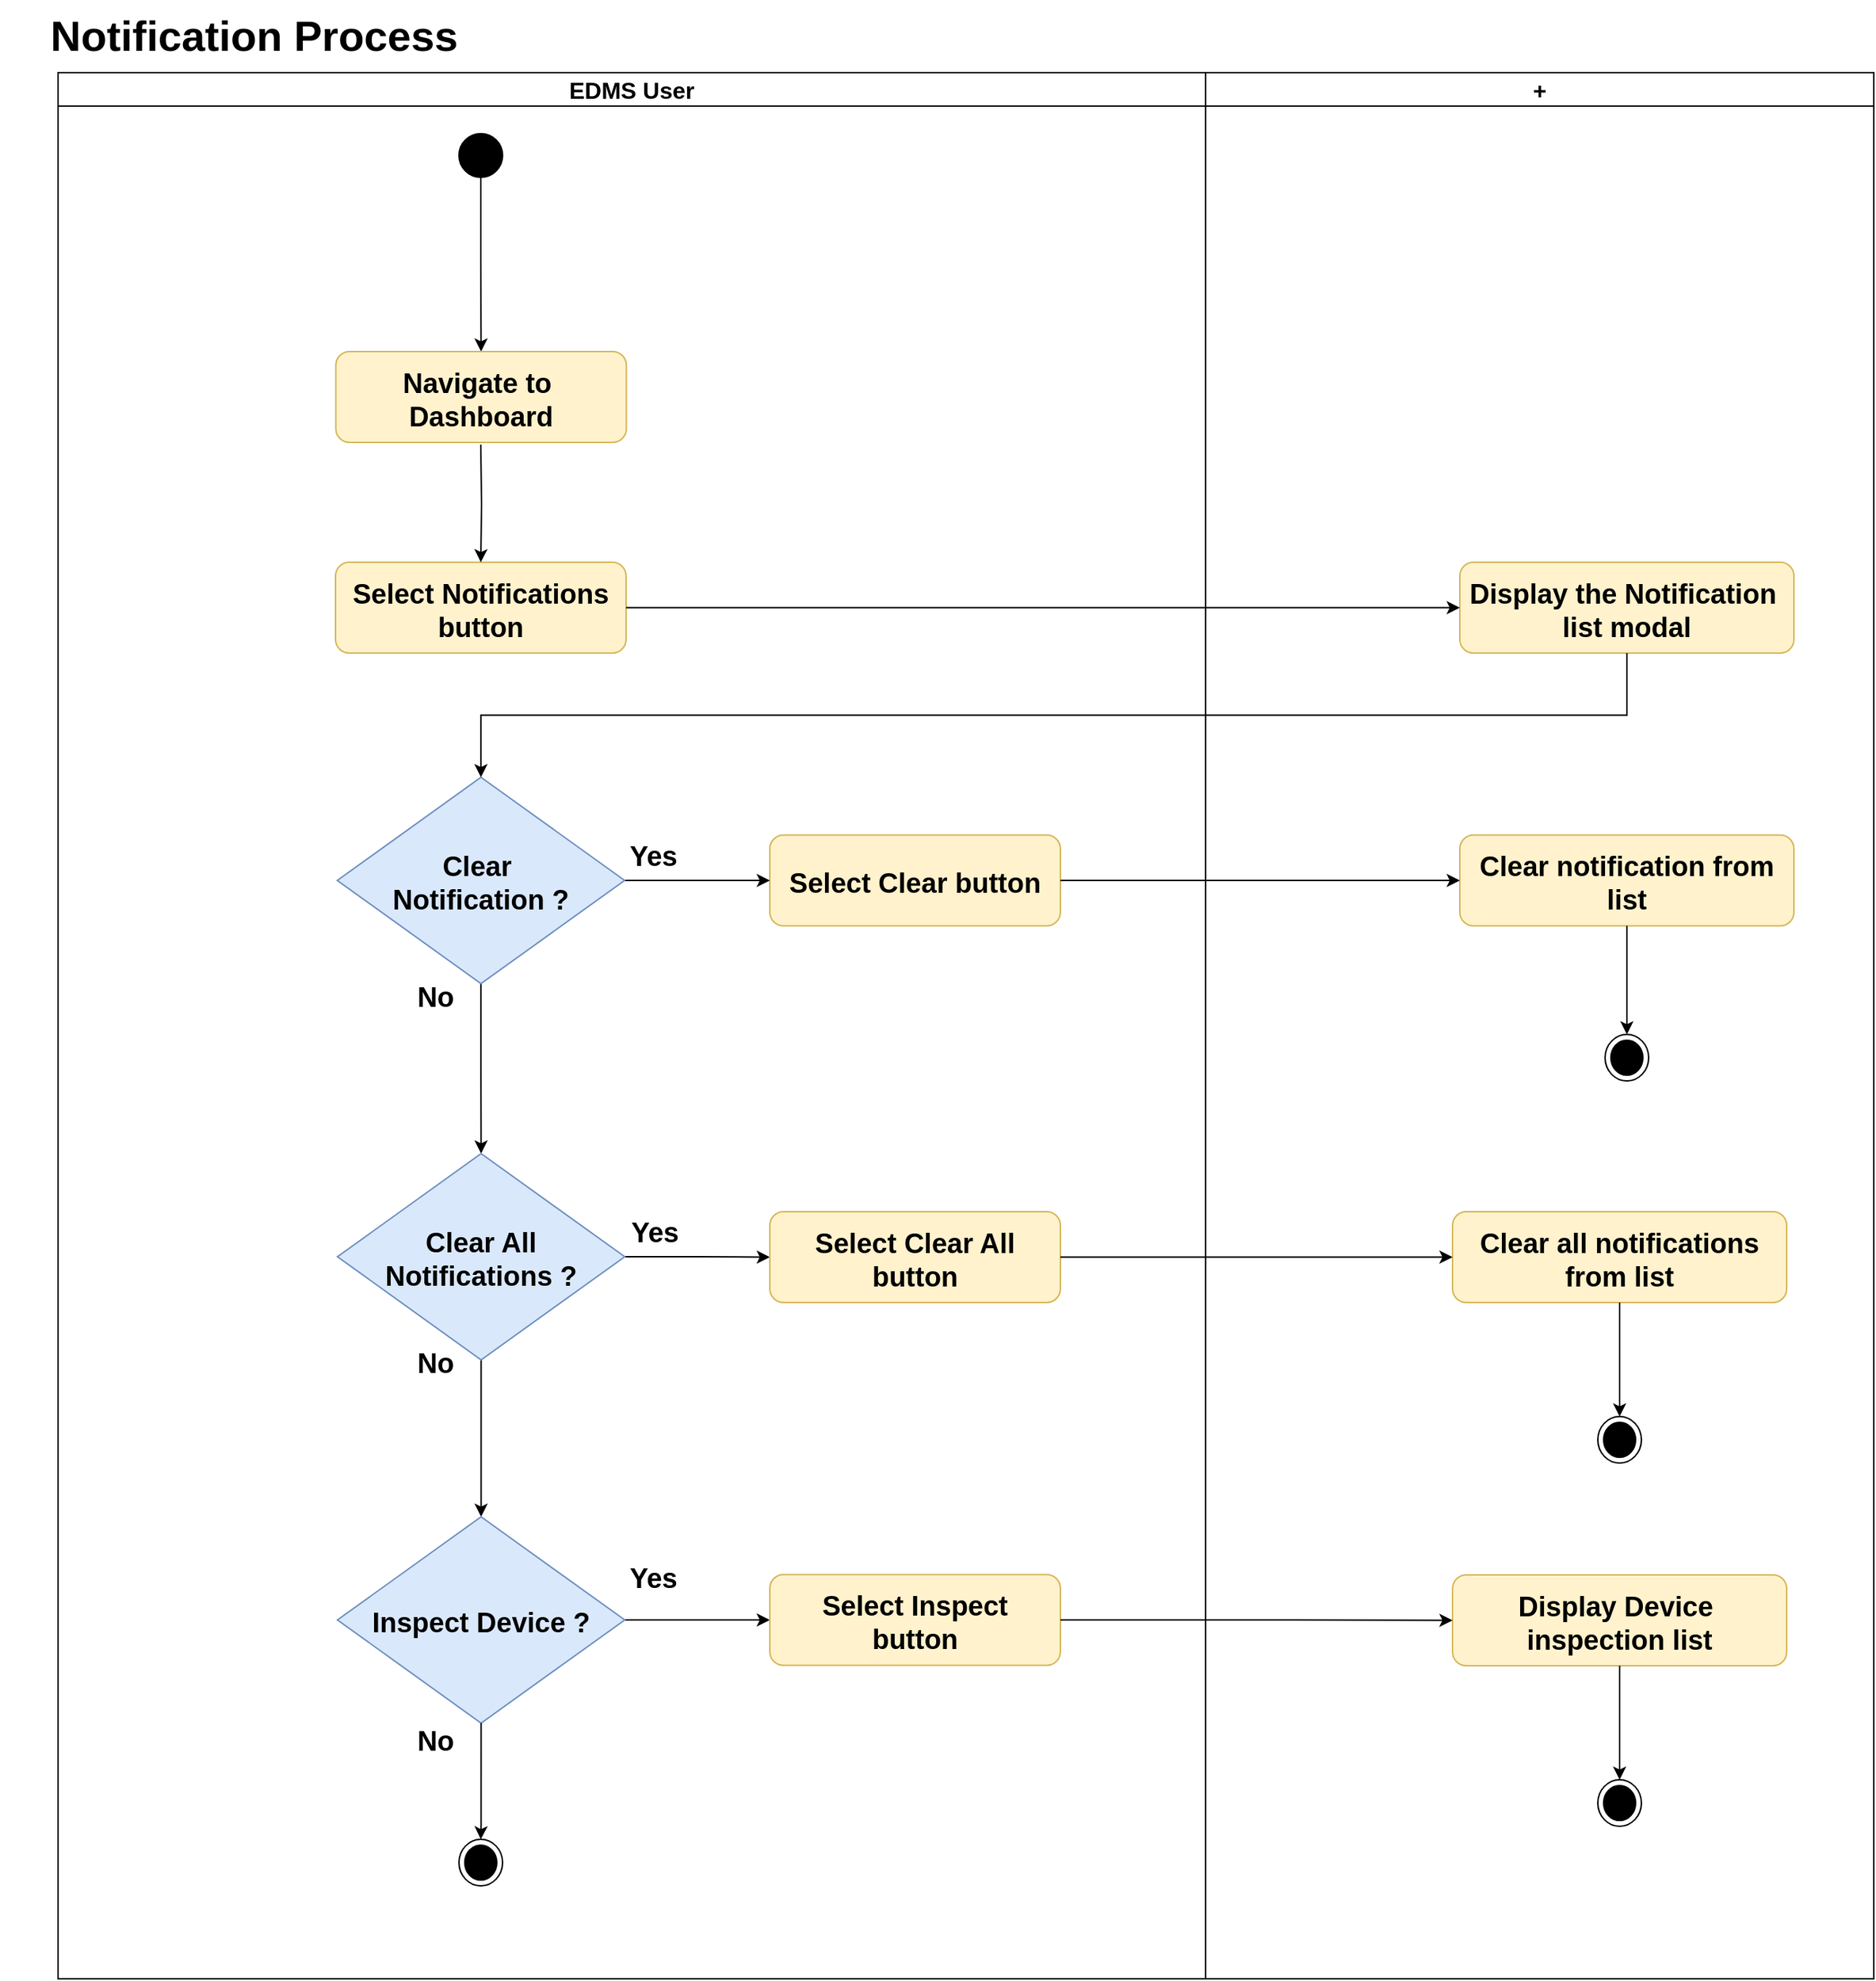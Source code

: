 <mxfile version="24.7.8">
  <diagram name="manage_notifications" id="_SZg6cWZzz3fK5TqtbBA">
    <mxGraphModel dx="3903" dy="1793" grid="1" gridSize="10" guides="1" tooltips="1" connect="1" arrows="1" fold="1" page="1" pageScale="1" pageWidth="850" pageHeight="1100" math="0" shadow="0">
      <root>
        <mxCell id="0" />
        <mxCell id="1" parent="0" />
        <mxCell id="fGhYms-gsFUqHHK-8VPa-1" value="EDMS User" style="swimlane;whiteSpace=wrap;fontSize=16;fontStyle=1" vertex="1" parent="1">
          <mxGeometry x="-220" y="128" width="790" height="1312" as="geometry" />
        </mxCell>
        <mxCell id="fGhYms-gsFUqHHK-8VPa-2" value="Select Notifications&#xa;button" style="rounded=1;fontSize=19;fillColor=#fff2cc;strokeColor=#d6b656;fontStyle=1" vertex="1" parent="fGhYms-gsFUqHHK-8VPa-1">
          <mxGeometry x="191" y="337" width="200" height="62.5" as="geometry" />
        </mxCell>
        <mxCell id="fGhYms-gsFUqHHK-8VPa-3" style="edgeStyle=orthogonalEdgeStyle;rounded=0;orthogonalLoop=1;jettySize=auto;html=1;exitX=0.5;exitY=1;exitDx=0;exitDy=0;entryX=0.5;entryY=0;entryDx=0;entryDy=0;fontStyle=1" edge="1" parent="fGhYms-gsFUqHHK-8VPa-1" target="fGhYms-gsFUqHHK-8VPa-2">
          <mxGeometry relative="1" as="geometry">
            <mxPoint x="290.99" y="256" as="sourcePoint" />
          </mxGeometry>
        </mxCell>
        <mxCell id="fGhYms-gsFUqHHK-8VPa-4" style="edgeStyle=orthogonalEdgeStyle;rounded=0;orthogonalLoop=1;jettySize=auto;html=1;exitX=0.5;exitY=1;exitDx=0;exitDy=0;" edge="1" parent="fGhYms-gsFUqHHK-8VPa-1" source="fGhYms-gsFUqHHK-8VPa-5" target="fGhYms-gsFUqHHK-8VPa-18">
          <mxGeometry relative="1" as="geometry" />
        </mxCell>
        <mxCell id="fGhYms-gsFUqHHK-8VPa-5" value="" style="ellipse;fillColor=strokeColor;html=1;fontStyle=1" vertex="1" parent="fGhYms-gsFUqHHK-8VPa-1">
          <mxGeometry x="275.99" y="42" width="30" height="30" as="geometry" />
        </mxCell>
        <mxCell id="fGhYms-gsFUqHHK-8VPa-6" style="edgeStyle=orthogonalEdgeStyle;rounded=0;orthogonalLoop=1;jettySize=auto;html=1;entryX=0.5;entryY=0;entryDx=0;entryDy=0;fontStyle=1;exitX=0.5;exitY=1;exitDx=0;exitDy=0;" edge="1" parent="fGhYms-gsFUqHHK-8VPa-1" source="fGhYms-gsFUqHHK-8VPa-15" target="fGhYms-gsFUqHHK-8VPa-42">
          <mxGeometry relative="1" as="geometry">
            <mxPoint x="150" y="690" as="targetPoint" />
            <mxPoint x="170" y="709" as="sourcePoint" />
          </mxGeometry>
        </mxCell>
        <mxCell id="fGhYms-gsFUqHHK-8VPa-8" value="Select Clear button" style="rounded=1;fontSize=19;fillColor=#fff2cc;strokeColor=#d6b656;fontStyle=1" vertex="1" parent="fGhYms-gsFUqHHK-8VPa-1">
          <mxGeometry x="490" y="524.75" width="200" height="62.5" as="geometry" />
        </mxCell>
        <mxCell id="fGhYms-gsFUqHHK-8VPa-14" style="edgeStyle=orthogonalEdgeStyle;rounded=0;orthogonalLoop=1;jettySize=auto;html=1;exitX=1;exitY=0.5;exitDx=0;exitDy=0;" edge="1" parent="fGhYms-gsFUqHHK-8VPa-1" source="fGhYms-gsFUqHHK-8VPa-15" target="fGhYms-gsFUqHHK-8VPa-8">
          <mxGeometry relative="1" as="geometry" />
        </mxCell>
        <mxCell id="fGhYms-gsFUqHHK-8VPa-15" value="Clear &#xa;Notification ?" style="rhombus;fontSize=19;fillColor=#dae8fc;strokeColor=#6c8ebf;fontStyle=1" vertex="1" parent="fGhYms-gsFUqHHK-8VPa-1">
          <mxGeometry x="192.21" y="485" width="197.79" height="142" as="geometry" />
        </mxCell>
        <mxCell id="fGhYms-gsFUqHHK-8VPa-17" value="&lt;span style=&quot;font-size: 19px;&quot;&gt;Yes&lt;/span&gt;" style="text;html=1;align=center;verticalAlign=middle;whiteSpace=wrap;rounded=0;fontStyle=1" vertex="1" parent="fGhYms-gsFUqHHK-8VPa-1">
          <mxGeometry x="380" y="524.75" width="60" height="30" as="geometry" />
        </mxCell>
        <mxCell id="fGhYms-gsFUqHHK-8VPa-18" value="Navigate to &#xa;Dashboard" style="rounded=1;fontSize=19;fillColor=#fff2cc;strokeColor=#d6b656;fontStyle=1" vertex="1" parent="fGhYms-gsFUqHHK-8VPa-1">
          <mxGeometry x="191.21" y="192" width="200" height="62.5" as="geometry" />
        </mxCell>
        <mxCell id="fGhYms-gsFUqHHK-8VPa-44" style="edgeStyle=orthogonalEdgeStyle;rounded=0;orthogonalLoop=1;jettySize=auto;html=1;exitX=1;exitY=0.5;exitDx=0;exitDy=0;entryX=0;entryY=0.5;entryDx=0;entryDy=0;" edge="1" parent="fGhYms-gsFUqHHK-8VPa-1" source="fGhYms-gsFUqHHK-8VPa-42" target="fGhYms-gsFUqHHK-8VPa-45">
          <mxGeometry relative="1" as="geometry">
            <mxPoint x="360" y="624" as="targetPoint" />
          </mxGeometry>
        </mxCell>
        <mxCell id="fGhYms-gsFUqHHK-8VPa-61" style="edgeStyle=orthogonalEdgeStyle;rounded=0;orthogonalLoop=1;jettySize=auto;html=1;exitX=0.5;exitY=1;exitDx=0;exitDy=0;entryX=0.5;entryY=0;entryDx=0;entryDy=0;" edge="1" parent="fGhYms-gsFUqHHK-8VPa-1" source="fGhYms-gsFUqHHK-8VPa-42" target="fGhYms-gsFUqHHK-8VPa-57">
          <mxGeometry relative="1" as="geometry" />
        </mxCell>
        <mxCell id="fGhYms-gsFUqHHK-8VPa-42" value="Clear All&#xa;Notifications ?" style="rhombus;fontSize=19;fillColor=#dae8fc;strokeColor=#6c8ebf;fontStyle=1" vertex="1" parent="fGhYms-gsFUqHHK-8VPa-1">
          <mxGeometry x="192.32" y="744" width="197.79" height="142" as="geometry" />
        </mxCell>
        <mxCell id="fGhYms-gsFUqHHK-8VPa-43" value="&lt;span style=&quot;font-size: 19px;&quot;&gt;No&lt;/span&gt;" style="text;html=1;align=center;verticalAlign=middle;whiteSpace=wrap;rounded=0;fontStyle=1" vertex="1" parent="fGhYms-gsFUqHHK-8VPa-1">
          <mxGeometry x="230" y="622" width="60" height="30" as="geometry" />
        </mxCell>
        <mxCell id="fGhYms-gsFUqHHK-8VPa-45" value="Select Clear All&#xa;button" style="rounded=1;fontSize=19;fillColor=#fff2cc;strokeColor=#d6b656;fontStyle=1" vertex="1" parent="fGhYms-gsFUqHHK-8VPa-1">
          <mxGeometry x="490" y="784" width="200" height="62.5" as="geometry" />
        </mxCell>
        <mxCell id="fGhYms-gsFUqHHK-8VPa-50" value="&lt;span style=&quot;font-size: 19px;&quot;&gt;Yes&lt;/span&gt;" style="text;html=1;align=center;verticalAlign=middle;whiteSpace=wrap;rounded=0;fontStyle=1" vertex="1" parent="fGhYms-gsFUqHHK-8VPa-1">
          <mxGeometry x="381" y="784" width="60" height="30" as="geometry" />
        </mxCell>
        <mxCell id="fGhYms-gsFUqHHK-8VPa-73" style="edgeStyle=orthogonalEdgeStyle;rounded=0;orthogonalLoop=1;jettySize=auto;html=1;exitX=1;exitY=0.5;exitDx=0;exitDy=0;entryX=0;entryY=0.5;entryDx=0;entryDy=0;" edge="1" parent="fGhYms-gsFUqHHK-8VPa-1" source="fGhYms-gsFUqHHK-8VPa-57" target="fGhYms-gsFUqHHK-8VPa-72">
          <mxGeometry relative="1" as="geometry" />
        </mxCell>
        <mxCell id="fGhYms-gsFUqHHK-8VPa-57" value="Inspect Device ?" style="rhombus;fontSize=19;fillColor=#dae8fc;strokeColor=#6c8ebf;fontStyle=1" vertex="1" parent="fGhYms-gsFUqHHK-8VPa-1">
          <mxGeometry x="192.32" y="994" width="197.79" height="142" as="geometry" />
        </mxCell>
        <mxCell id="fGhYms-gsFUqHHK-8VPa-62" value="&lt;span style=&quot;font-size: 19px;&quot;&gt;No&lt;/span&gt;" style="text;html=1;align=center;verticalAlign=middle;whiteSpace=wrap;rounded=0;fontStyle=1" vertex="1" parent="fGhYms-gsFUqHHK-8VPa-1">
          <mxGeometry x="230" y="874" width="60" height="30" as="geometry" />
        </mxCell>
        <mxCell id="fGhYms-gsFUqHHK-8VPa-63" value="&lt;span style=&quot;font-size: 19px;&quot;&gt;No&lt;/span&gt;" style="text;html=1;align=center;verticalAlign=middle;whiteSpace=wrap;rounded=0;fontStyle=1" vertex="1" parent="fGhYms-gsFUqHHK-8VPa-1">
          <mxGeometry x="230" y="1134" width="60" height="30" as="geometry" />
        </mxCell>
        <mxCell id="fGhYms-gsFUqHHK-8VPa-65" value="" style="ellipse;html=1;shape=endState;fillColor=strokeColor;fontStyle=1" vertex="1" parent="fGhYms-gsFUqHHK-8VPa-1">
          <mxGeometry x="275.99" y="1216" width="30" height="32" as="geometry" />
        </mxCell>
        <mxCell id="fGhYms-gsFUqHHK-8VPa-66" style="edgeStyle=orthogonalEdgeStyle;rounded=0;orthogonalLoop=1;jettySize=auto;html=1;entryX=0.5;entryY=0;entryDx=0;entryDy=0;exitX=0.5;exitY=1;exitDx=0;exitDy=0;" edge="1" parent="fGhYms-gsFUqHHK-8VPa-1" target="fGhYms-gsFUqHHK-8VPa-65" source="fGhYms-gsFUqHHK-8VPa-57">
          <mxGeometry relative="1" as="geometry">
            <mxPoint x="290.98" y="1145" as="sourcePoint" />
            <Array as="points">
              <mxPoint x="291" y="1206" />
              <mxPoint x="291" y="1206" />
            </Array>
          </mxGeometry>
        </mxCell>
        <mxCell id="fGhYms-gsFUqHHK-8VPa-71" value="&lt;span style=&quot;font-size: 19px;&quot;&gt;Yes&lt;/span&gt;" style="text;html=1;align=center;verticalAlign=middle;whiteSpace=wrap;rounded=0;fontStyle=1" vertex="1" parent="fGhYms-gsFUqHHK-8VPa-1">
          <mxGeometry x="380" y="1022" width="60" height="30" as="geometry" />
        </mxCell>
        <mxCell id="fGhYms-gsFUqHHK-8VPa-72" value="Select Inspect&#xa;button" style="rounded=1;fontSize=19;fillColor=#fff2cc;strokeColor=#d6b656;fontStyle=1" vertex="1" parent="fGhYms-gsFUqHHK-8VPa-1">
          <mxGeometry x="490" y="1033.75" width="200" height="62.5" as="geometry" />
        </mxCell>
        <mxCell id="fGhYms-gsFUqHHK-8VPa-19" value="&lt;font style=&quot;font-size: 29px;&quot;&gt;&lt;span style=&quot;font-size: 29px;&quot;&gt;Notification Process&lt;/span&gt;&lt;/font&gt;" style="text;html=1;align=center;verticalAlign=middle;whiteSpace=wrap;rounded=0;fontSize=29;fontStyle=1" vertex="1" parent="1">
          <mxGeometry x="-260" y="78" width="350" height="50" as="geometry" />
        </mxCell>
        <mxCell id="fGhYms-gsFUqHHK-8VPa-20" value="+" style="swimlane;whiteSpace=wrap;fontSize=16;fontStyle=1" vertex="1" parent="1">
          <mxGeometry x="570" y="128" width="460" height="1312" as="geometry" />
        </mxCell>
        <mxCell id="fGhYms-gsFUqHHK-8VPa-30" value="Display the Notification &#xa;list modal" style="rounded=1;fontSize=19;fillColor=#fff2cc;strokeColor=#d6b656;fontStyle=1" vertex="1" parent="fGhYms-gsFUqHHK-8VPa-20">
          <mxGeometry x="175" y="337" width="230" height="62.5" as="geometry" />
        </mxCell>
        <mxCell id="fGhYms-gsFUqHHK-8VPa-10" value="Clear notification from&#xa;list" style="rounded=1;fontSize=19;fillColor=#fff2cc;strokeColor=#d6b656;fontStyle=1" vertex="1" parent="fGhYms-gsFUqHHK-8VPa-20">
          <mxGeometry x="175" y="524.75" width="230" height="62.5" as="geometry" />
        </mxCell>
        <mxCell id="fGhYms-gsFUqHHK-8VPa-12" value="" style="ellipse;html=1;shape=endState;fillColor=strokeColor;fontStyle=1" vertex="1" parent="fGhYms-gsFUqHHK-8VPa-20">
          <mxGeometry x="275" y="662" width="30" height="32" as="geometry" />
        </mxCell>
        <mxCell id="fGhYms-gsFUqHHK-8VPa-13" style="edgeStyle=orthogonalEdgeStyle;rounded=0;orthogonalLoop=1;jettySize=auto;html=1;exitX=0.5;exitY=1;exitDx=0;exitDy=0;entryX=0.5;entryY=0;entryDx=0;entryDy=0;fontStyle=1" edge="1" parent="fGhYms-gsFUqHHK-8VPa-20" source="fGhYms-gsFUqHHK-8VPa-10" target="fGhYms-gsFUqHHK-8VPa-12">
          <mxGeometry relative="1" as="geometry">
            <mxPoint x="290.25" y="756.0" as="targetPoint" />
          </mxGeometry>
        </mxCell>
        <mxCell id="fGhYms-gsFUqHHK-8VPa-46" value="Clear all notifications&#xa;from list" style="rounded=1;fontSize=19;fillColor=#fff2cc;strokeColor=#d6b656;fontStyle=1" vertex="1" parent="fGhYms-gsFUqHHK-8VPa-20">
          <mxGeometry x="170" y="784" width="230" height="62.5" as="geometry" />
        </mxCell>
        <mxCell id="fGhYms-gsFUqHHK-8VPa-67" value="" style="ellipse;html=1;shape=endState;fillColor=strokeColor;fontStyle=1" vertex="1" parent="fGhYms-gsFUqHHK-8VPa-20">
          <mxGeometry x="270" y="925" width="30" height="32" as="geometry" />
        </mxCell>
        <mxCell id="fGhYms-gsFUqHHK-8VPa-69" style="edgeStyle=orthogonalEdgeStyle;rounded=0;orthogonalLoop=1;jettySize=auto;html=1;exitX=0.5;exitY=1;exitDx=0;exitDy=0;entryX=0.5;entryY=0;entryDx=0;entryDy=0;fontStyle=1" edge="1" parent="fGhYms-gsFUqHHK-8VPa-20" source="fGhYms-gsFUqHHK-8VPa-46" target="fGhYms-gsFUqHHK-8VPa-67">
          <mxGeometry relative="1" as="geometry">
            <mxPoint x="289.8" y="921.5" as="targetPoint" />
            <mxPoint x="289.8" y="846.5" as="sourcePoint" />
          </mxGeometry>
        </mxCell>
        <mxCell id="fGhYms-gsFUqHHK-8VPa-74" value="Display Device &#xa;inspection list" style="rounded=1;fontSize=19;fillColor=#fff2cc;strokeColor=#d6b656;fontStyle=1" vertex="1" parent="fGhYms-gsFUqHHK-8VPa-20">
          <mxGeometry x="170" y="1034" width="230" height="62.5" as="geometry" />
        </mxCell>
        <mxCell id="fGhYms-gsFUqHHK-8VPa-75" value="" style="ellipse;html=1;shape=endState;fillColor=strokeColor;fontStyle=1" vertex="1" parent="fGhYms-gsFUqHHK-8VPa-20">
          <mxGeometry x="270" y="1175" width="30" height="32" as="geometry" />
        </mxCell>
        <mxCell id="fGhYms-gsFUqHHK-8VPa-76" style="edgeStyle=orthogonalEdgeStyle;rounded=0;orthogonalLoop=1;jettySize=auto;html=1;exitX=0.5;exitY=1;exitDx=0;exitDy=0;entryX=0.5;entryY=0;entryDx=0;entryDy=0;fontStyle=1" edge="1" parent="fGhYms-gsFUqHHK-8VPa-20" source="fGhYms-gsFUqHHK-8VPa-74" target="fGhYms-gsFUqHHK-8VPa-75">
          <mxGeometry relative="1" as="geometry">
            <mxPoint x="289.8" y="1171.5" as="targetPoint" />
            <mxPoint x="289.8" y="1096.5" as="sourcePoint" />
          </mxGeometry>
        </mxCell>
        <mxCell id="fGhYms-gsFUqHHK-8VPa-40" style="edgeStyle=orthogonalEdgeStyle;rounded=0;orthogonalLoop=1;jettySize=auto;html=1;exitX=1;exitY=0.5;exitDx=0;exitDy=0;" edge="1" parent="1" source="fGhYms-gsFUqHHK-8VPa-2" target="fGhYms-gsFUqHHK-8VPa-30">
          <mxGeometry relative="1" as="geometry" />
        </mxCell>
        <mxCell id="fGhYms-gsFUqHHK-8VPa-41" style="edgeStyle=orthogonalEdgeStyle;rounded=0;orthogonalLoop=1;jettySize=auto;html=1;exitX=0.5;exitY=1;exitDx=0;exitDy=0;entryX=0.5;entryY=0;entryDx=0;entryDy=0;" edge="1" parent="1" source="fGhYms-gsFUqHHK-8VPa-30" target="fGhYms-gsFUqHHK-8VPa-15">
          <mxGeometry relative="1" as="geometry" />
        </mxCell>
        <mxCell id="fGhYms-gsFUqHHK-8VPa-11" style="edgeStyle=orthogonalEdgeStyle;rounded=0;orthogonalLoop=1;jettySize=auto;html=1;exitX=1;exitY=0.5;exitDx=0;exitDy=0;fontStyle=1" edge="1" parent="1" source="fGhYms-gsFUqHHK-8VPa-8" target="fGhYms-gsFUqHHK-8VPa-10">
          <mxGeometry relative="1" as="geometry" />
        </mxCell>
        <mxCell id="fGhYms-gsFUqHHK-8VPa-49" style="edgeStyle=orthogonalEdgeStyle;rounded=0;orthogonalLoop=1;jettySize=auto;html=1;exitX=1;exitY=0.5;exitDx=0;exitDy=0;entryX=0;entryY=0.5;entryDx=0;entryDy=0;" edge="1" parent="1" source="fGhYms-gsFUqHHK-8VPa-45" target="fGhYms-gsFUqHHK-8VPa-46">
          <mxGeometry relative="1" as="geometry" />
        </mxCell>
        <mxCell id="fGhYms-gsFUqHHK-8VPa-77" style="edgeStyle=orthogonalEdgeStyle;rounded=0;orthogonalLoop=1;jettySize=auto;html=1;exitX=1;exitY=0.5;exitDx=0;exitDy=0;entryX=0;entryY=0.5;entryDx=0;entryDy=0;" edge="1" parent="1" source="fGhYms-gsFUqHHK-8VPa-72" target="fGhYms-gsFUqHHK-8VPa-74">
          <mxGeometry relative="1" as="geometry" />
        </mxCell>
      </root>
    </mxGraphModel>
  </diagram>
</mxfile>
